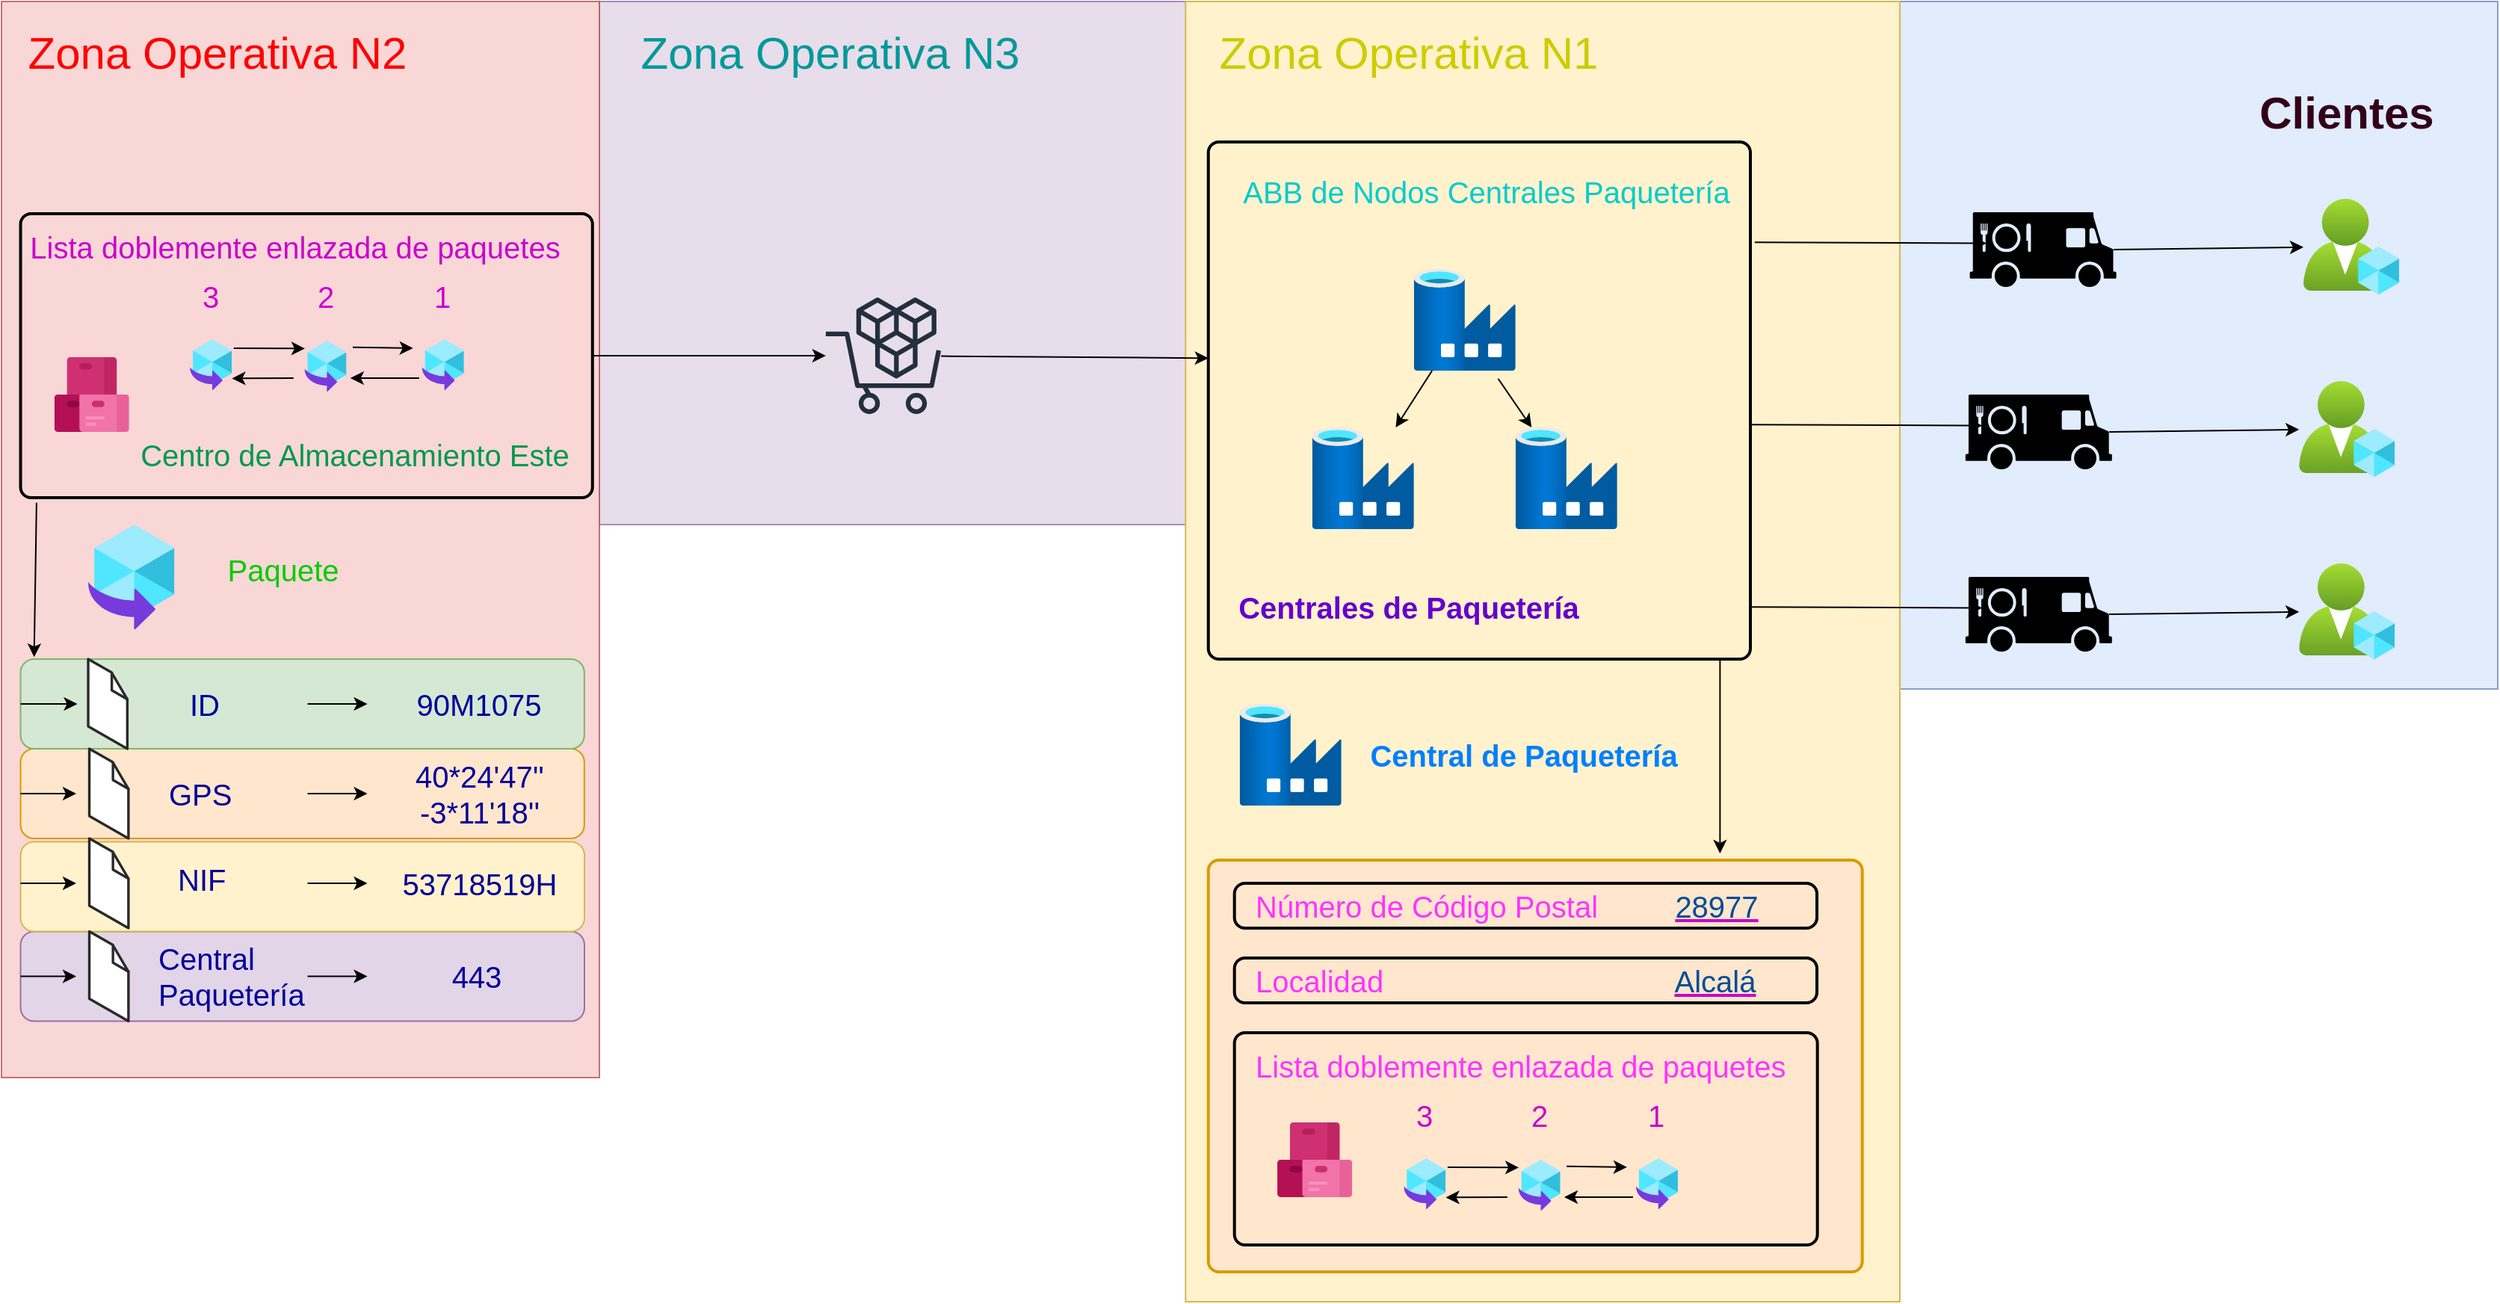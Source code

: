 <mxfile version="20.6.2" type="device"><diagram id="sIU5o9qmefYE4jsjx8Rt" name="Página-1"><mxGraphModel dx="1038" dy="536" grid="1" gridSize="10" guides="1" tooltips="1" connect="1" arrows="1" fold="1" page="1" pageScale="2" pageWidth="827" pageHeight="1169" math="0" shadow="0"><root><mxCell id="0"/><mxCell id="1" parent="0"/><mxCell id="xFu__NxGpD3XyipLo3vE-131" value="" style="rounded=0;whiteSpace=wrap;html=1;fillColor=#dae8fc;strokeColor=#6c8ebf;opacity=80;" parent="1" vertex="1"><mxGeometry x="1290" y="190" width="400" height="460" as="geometry"/></mxCell><mxCell id="xFu__NxGpD3XyipLo3vE-130" value="" style="rounded=0;whiteSpace=wrap;html=1;fillColor=#e1d5e7;strokeColor=#9673a6;opacity=80;" parent="1" vertex="1"><mxGeometry x="420" y="190" width="400" height="350" as="geometry"/></mxCell><mxCell id="xFu__NxGpD3XyipLo3vE-129" value="" style="rounded=0;whiteSpace=wrap;html=1;fillColor=#f8cecc;strokeColor=#b85450;opacity=80;" parent="1" vertex="1"><mxGeometry x="20" y="190" width="400" height="720" as="geometry"/></mxCell><mxCell id="xFu__NxGpD3XyipLo3vE-128" value="" style="rounded=0;whiteSpace=wrap;html=1;fillColor=#fff2cc;strokeColor=#d6b656;" parent="1" vertex="1"><mxGeometry x="812.14" y="190" width="477.86" height="870" as="geometry"/></mxCell><mxCell id="xFu__NxGpD3XyipLo3vE-60" value="" style="rounded=1;whiteSpace=wrap;html=1;absoluteArcSize=1;arcSize=14;strokeWidth=2;fillColor=none;" parent="1" vertex="1"><mxGeometry x="844.85" y="830" width="389.68" height="30" as="geometry"/></mxCell><mxCell id="xFu__NxGpD3XyipLo3vE-50" value="" style="rounded=1;whiteSpace=wrap;html=1;absoluteArcSize=1;arcSize=14;strokeWidth=2;fillColor=#ffe6cc;strokeColor=#d79b00;" parent="1" vertex="1"><mxGeometry x="827.38" y="764.5" width="437.47" height="275.5" as="geometry"/></mxCell><mxCell id="xFu__NxGpD3XyipLo3vE-57" value="" style="rounded=1;whiteSpace=wrap;html=1;absoluteArcSize=1;arcSize=14;strokeWidth=2;fillColor=none;" parent="1" vertex="1"><mxGeometry x="844.85" y="780" width="389.68" height="30" as="geometry"/></mxCell><mxCell id="QUz6cgHCHY6cXg2GzwOd-17" value="" style="rounded=1;whiteSpace=wrap;html=1;absoluteArcSize=1;arcSize=14;strokeWidth=2;fillColor=none;" parent="1" vertex="1"><mxGeometry x="827.38" y="284" width="362.62" height="346" as="geometry"/></mxCell><mxCell id="QUz6cgHCHY6cXg2GzwOd-1" value="" style="shape=mxgraph.signs.food.food_truck;html=1;pointerEvents=1;fillColor=#000000;strokeColor=none;verticalLabelPosition=bottom;verticalAlign=top;align=center;sketch=0;" parent="1" vertex="1"><mxGeometry x="1336.81" y="331" width="98" height="50" as="geometry"/></mxCell><mxCell id="QUz6cgHCHY6cXg2GzwOd-11" value="" style="aspect=fixed;html=1;points=[];align=center;image;fontSize=12;image=img/lib/azure2/databases/Data_Factory.svg;" parent="1" vertex="1"><mxGeometry x="964.9" y="369" width="68" height="68" as="geometry"/></mxCell><mxCell id="QUz6cgHCHY6cXg2GzwOd-15" value="" style="sketch=0;outlineConnect=0;fontColor=#232F3E;gradientColor=none;fillColor=#232F3D;strokeColor=none;dashed=0;verticalLabelPosition=bottom;verticalAlign=top;align=center;html=1;fontSize=12;fontStyle=0;aspect=fixed;pointerEvents=1;shape=mxgraph.aws4.marketplace;direction=east;flipH=1;" parent="1" vertex="1"><mxGeometry x="571" y="388" width="78" height="78" as="geometry"/></mxCell><mxCell id="QUz6cgHCHY6cXg2GzwOd-19" value="&lt;font color=&quot;#6600cc&quot;&gt;Centrales de Paquetería&lt;/font&gt;" style="text;html=1;strokeColor=none;fillColor=none;align=center;verticalAlign=middle;whiteSpace=wrap;rounded=0;fontColor=#007FFF;fontStyle=1;fontSize=20;" parent="1" vertex="1"><mxGeometry x="839" y="580" width="245.25" height="30" as="geometry"/></mxCell><mxCell id="QUz6cgHCHY6cXg2GzwOd-22" value="ABB de Nodos Centrales Paquetería" style="text;html=1;strokeColor=none;fillColor=none;align=center;verticalAlign=middle;whiteSpace=wrap;rounded=0;fontSize=20;fontColor=#00CCCC;" parent="1" vertex="1"><mxGeometry x="812.14" y="302" width="403.1" height="30" as="geometry"/></mxCell><mxCell id="QUz6cgHCHY6cXg2GzwOd-151" value="" style="aspect=fixed;html=1;points=[];align=center;image;fontSize=12;image=img/lib/azure2/intune/Azure_AD_Roles_and_Administrators.svg;" parent="1" vertex="1"><mxGeometry x="1560" y="322" width="64" height="64" as="geometry"/></mxCell><mxCell id="QUz6cgHCHY6cXg2GzwOd-166" value="Clientes" style="text;html=1;strokeColor=none;fillColor=none;align=center;verticalAlign=middle;whiteSpace=wrap;rounded=0;fontSize=30;fontColor=#33001A;fontStyle=1" parent="1" vertex="1"><mxGeometry x="1499.1" y="244" width="180" height="40" as="geometry"/></mxCell><mxCell id="QUz6cgHCHY6cXg2GzwOd-171" value="Zona Operativa N1" style="text;html=1;strokeColor=none;fillColor=none;align=center;verticalAlign=middle;whiteSpace=wrap;rounded=0;fontSize=30;fontColor=#CCCC00;" parent="1" vertex="1"><mxGeometry x="825.12" y="204" width="273" height="40" as="geometry"/></mxCell><mxCell id="QUz6cgHCHY6cXg2GzwOd-173" value="&lt;font color=&quot;#ff0000&quot;&gt;Zona Operativa N2&lt;/font&gt;" style="text;html=1;strokeColor=none;fillColor=none;align=center;verticalAlign=middle;whiteSpace=wrap;rounded=0;fontSize=30;fontColor=#CCCC00;" parent="1" vertex="1"><mxGeometry x="28.38" y="204" width="273" height="40" as="geometry"/></mxCell><mxCell id="QUz6cgHCHY6cXg2GzwOd-175" value="&lt;font color=&quot;#009999&quot;&gt;Zona Operativa N3&lt;/font&gt;" style="text;html=1;strokeColor=none;fillColor=none;align=center;verticalAlign=middle;whiteSpace=wrap;rounded=0;fontSize=30;fontColor=#CCCC00;" parent="1" vertex="1"><mxGeometry x="438" y="204" width="273" height="40" as="geometry"/></mxCell><mxCell id="xFu__NxGpD3XyipLo3vE-1" value="" style="endArrow=classic;html=1;rounded=0;exitX=0.829;exitY=1.079;exitDx=0;exitDy=0;exitPerimeter=0;" parent="1" source="QUz6cgHCHY6cXg2GzwOd-11" target="xFu__NxGpD3XyipLo3vE-29" edge="1"><mxGeometry width="50" height="50" relative="1" as="geometry"><mxPoint x="840.801" y="408" as="sourcePoint"/><mxPoint x="825.669" y="441" as="targetPoint"/></mxGeometry></mxCell><mxCell id="xFu__NxGpD3XyipLo3vE-2" value="" style="endArrow=classic;html=1;rounded=0;" parent="1" source="QUz6cgHCHY6cXg2GzwOd-11" target="xFu__NxGpD3XyipLo3vE-28" edge="1"><mxGeometry width="50" height="50" relative="1" as="geometry"><mxPoint x="863.518" y="408" as="sourcePoint"/><mxPoint x="879.622" y="441" as="targetPoint"/></mxGeometry></mxCell><mxCell id="xFu__NxGpD3XyipLo3vE-3" value="" style="rounded=1;whiteSpace=wrap;html=1;absoluteArcSize=1;arcSize=14;strokeWidth=2;fillColor=none;" parent="1" vertex="1"><mxGeometry x="32.76" y="332" width="382.62" height="190" as="geometry"/></mxCell><mxCell id="xFu__NxGpD3XyipLo3vE-5" value="" style="sketch=0;aspect=fixed;html=1;points=[];align=center;image;fontSize=12;image=img/lib/mscae/Azure_Artifacts.svg;" parent="1" vertex="1"><mxGeometry x="55.38" y="428" width="50" height="50" as="geometry"/></mxCell><mxCell id="xFu__NxGpD3XyipLo3vE-6" value="&lt;font color=&quot;#00994d&quot;&gt;Centro de Almacenamiento Este&lt;/font&gt;" style="text;html=1;strokeColor=none;fillColor=none;align=center;verticalAlign=middle;whiteSpace=wrap;rounded=0;fontSize=20;fontColor=#00CCCC;" parent="1" vertex="1"><mxGeometry x="75.38" y="478" width="362.62" height="30" as="geometry"/></mxCell><mxCell id="xFu__NxGpD3XyipLo3vE-7" value="" style="aspect=fixed;html=1;points=[];align=center;image;fontSize=12;image=img/lib/azure2/other/Resource_Mover.svg;" parent="1" vertex="1"><mxGeometry x="301.38" y="416" width="28" height="34" as="geometry"/></mxCell><mxCell id="xFu__NxGpD3XyipLo3vE-8" value="" style="aspect=fixed;html=1;points=[];align=center;image;fontSize=12;image=img/lib/azure2/other/Resource_Mover.svg;" parent="1" vertex="1"><mxGeometry x="222.76" y="417" width="28" height="34" as="geometry"/></mxCell><mxCell id="xFu__NxGpD3XyipLo3vE-9" value="" style="aspect=fixed;html=1;points=[];align=center;image;fontSize=12;image=img/lib/azure2/other/Resource_Mover.svg;" parent="1" vertex="1"><mxGeometry x="146.07" y="416" width="28" height="34" as="geometry"/></mxCell><mxCell id="xFu__NxGpD3XyipLo3vE-10" value="1" style="text;html=1;strokeColor=none;fillColor=none;align=center;verticalAlign=middle;whiteSpace=wrap;rounded=0;fontSize=20;fontColor=#CC00CC;" parent="1" vertex="1"><mxGeometry x="305.38" y="376.5" width="20" height="20" as="geometry"/></mxCell><mxCell id="xFu__NxGpD3XyipLo3vE-11" value="2&lt;span style=&quot;color: rgba(0, 0, 0, 0); font-family: monospace; font-size: 0px; text-align: start;&quot;&gt;%3CmxGraphModel%3E%3Croot%3E%3CmxCell%20id%3D%220%22%2F%3E%3CmxCell%20id%3D%221%22%20parent%3D%220%22%2F%3E%3CmxCell%20id%3D%222%22%20value%3D%221%22%20style%3D%22text%3Bhtml%3D1%3BstrokeColor%3Dnone%3BfillColor%3Dnone%3Balign%3Dcenter%3BverticalAlign%3Dmiddle%3BwhiteSpace%3Dwrap%3Brounded%3D0%3BfontSize%3D20%3BfontColor%3D%23CC00CC%3B%22%20vertex%3D%221%22%20parent%3D%221%22%3E%3CmxGeometry%20x%3D%22680%22%20y%3D%22231%22%20width%3D%2220%22%20height%3D%2220%22%20as%3D%22geometry%22%2F%3E%3C%2FmxCell%3E%3C%2Froot%3E%3C%2FmxGraphModel%3E&lt;/span&gt;" style="text;html=1;strokeColor=none;fillColor=none;align=center;verticalAlign=middle;whiteSpace=wrap;rounded=0;fontSize=20;fontColor=#CC00CC;" parent="1" vertex="1"><mxGeometry x="226.76" y="376.5" width="20" height="20" as="geometry"/></mxCell><mxCell id="xFu__NxGpD3XyipLo3vE-12" value="3" style="text;html=1;strokeColor=none;fillColor=none;align=center;verticalAlign=middle;whiteSpace=wrap;rounded=0;fontSize=20;fontColor=#CC00CC;" parent="1" vertex="1"><mxGeometry x="150.07" y="376.5" width="20" height="20" as="geometry"/></mxCell><mxCell id="xFu__NxGpD3XyipLo3vE-13" value="Lista doblemente enlazada de paquetes" style="text;html=1;strokeColor=none;fillColor=none;align=center;verticalAlign=middle;whiteSpace=wrap;rounded=0;fontSize=20;fontColor=#CC00CC;" parent="1" vertex="1"><mxGeometry x="32.76" y="339" width="367.24" height="30" as="geometry"/></mxCell><mxCell id="xFu__NxGpD3XyipLo3vE-20" value="" style="endArrow=classic;html=1;rounded=0;entryX=0.008;entryY=0.153;entryDx=0;entryDy=0;entryPerimeter=0;" parent="1" target="xFu__NxGpD3XyipLo3vE-8" edge="1"><mxGeometry width="50" height="50" relative="1" as="geometry"><mxPoint x="175.38" y="422" as="sourcePoint"/><mxPoint x="125.38" y="322" as="targetPoint"/></mxGeometry></mxCell><mxCell id="xFu__NxGpD3XyipLo3vE-21" value="" style="endArrow=classic;html=1;rounded=0;exitX=1.151;exitY=0.129;exitDx=0;exitDy=0;exitPerimeter=0;" parent="1" source="xFu__NxGpD3XyipLo3vE-8" edge="1"><mxGeometry width="50" height="50" relative="1" as="geometry"><mxPoint x="185.38" y="432" as="sourcePoint"/><mxPoint x="295.38" y="422" as="targetPoint"/></mxGeometry></mxCell><mxCell id="xFu__NxGpD3XyipLo3vE-22" value="" style="endArrow=classic;html=1;rounded=0;entryX=1.004;entryY=0.771;entryDx=0;entryDy=0;entryPerimeter=0;" parent="1" target="xFu__NxGpD3XyipLo3vE-9" edge="1"><mxGeometry width="50" height="50" relative="1" as="geometry"><mxPoint x="215.38" y="442" as="sourcePoint"/><mxPoint x="242.984" y="442.202" as="targetPoint"/></mxGeometry></mxCell><mxCell id="xFu__NxGpD3XyipLo3vE-23" value="" style="endArrow=classic;html=1;rounded=0;exitX=-0.071;exitY=0.765;exitDx=0;exitDy=0;exitPerimeter=0;" parent="1" source="xFu__NxGpD3XyipLo3vE-7" edge="1"><mxGeometry width="50" height="50" relative="1" as="geometry"><mxPoint x="205.38" y="452" as="sourcePoint"/><mxPoint x="253.38" y="442" as="targetPoint"/></mxGeometry></mxCell><mxCell id="xFu__NxGpD3XyipLo3vE-26" value="" style="endArrow=classic;html=1;rounded=0;exitX=1;exitY=0.5;exitDx=0;exitDy=0;" parent="1" source="xFu__NxGpD3XyipLo3vE-3" target="QUz6cgHCHY6cXg2GzwOd-15" edge="1"><mxGeometry width="50" height="50" relative="1" as="geometry"><mxPoint x="570" y="470" as="sourcePoint"/><mxPoint x="620" y="420" as="targetPoint"/></mxGeometry></mxCell><mxCell id="xFu__NxGpD3XyipLo3vE-28" value="" style="aspect=fixed;html=1;points=[];align=center;image;fontSize=12;image=img/lib/azure2/databases/Data_Factory.svg;" parent="1" vertex="1"><mxGeometry x="896.9" y="475" width="68" height="68" as="geometry"/></mxCell><mxCell id="xFu__NxGpD3XyipLo3vE-29" value="" style="aspect=fixed;html=1;points=[];align=center;image;fontSize=12;image=img/lib/azure2/databases/Data_Factory.svg;" parent="1" vertex="1"><mxGeometry x="1032.9" y="475" width="68" height="68" as="geometry"/></mxCell><mxCell id="xFu__NxGpD3XyipLo3vE-34" value="" style="endArrow=classic;html=1;rounded=0;entryX=0;entryY=0.418;entryDx=0;entryDy=0;entryPerimeter=0;" parent="1" source="QUz6cgHCHY6cXg2GzwOd-15" target="QUz6cgHCHY6cXg2GzwOd-17" edge="1"><mxGeometry width="50" height="50" relative="1" as="geometry"><mxPoint x="750" y="450" as="sourcePoint"/><mxPoint x="800" y="400" as="targetPoint"/></mxGeometry></mxCell><mxCell id="xFu__NxGpD3XyipLo3vE-35" value="" style="endArrow=classic;html=1;rounded=0;exitX=1.008;exitY=0.194;exitDx=0;exitDy=0;exitPerimeter=0;entryX=0.114;entryY=0.416;entryDx=0;entryDy=0;entryPerimeter=0;" parent="1" source="QUz6cgHCHY6cXg2GzwOd-17" target="QUz6cgHCHY6cXg2GzwOd-1" edge="1"><mxGeometry width="50" height="50" relative="1" as="geometry"><mxPoint x="1230" y="438" as="sourcePoint"/><mxPoint x="1290" y="430" as="targetPoint"/></mxGeometry></mxCell><mxCell id="xFu__NxGpD3XyipLo3vE-36" value="" style="rounded=1;whiteSpace=wrap;html=1;absoluteArcSize=1;arcSize=14;strokeWidth=2;fillColor=none;" parent="1" vertex="1"><mxGeometry x="844.85" y="880" width="390" height="142" as="geometry"/></mxCell><mxCell id="xFu__NxGpD3XyipLo3vE-37" value="" style="sketch=0;aspect=fixed;html=1;points=[];align=center;image;fontSize=12;image=img/lib/mscae/Azure_Artifacts.svg;" parent="1" vertex="1"><mxGeometry x="873.54" y="940" width="50" height="50" as="geometry"/></mxCell><mxCell id="xFu__NxGpD3XyipLo3vE-38" value="" style="aspect=fixed;html=1;points=[];align=center;image;fontSize=12;image=img/lib/azure2/other/Resource_Mover.svg;" parent="1" vertex="1"><mxGeometry x="1113.47" y="964" width="28" height="34" as="geometry"/></mxCell><mxCell id="xFu__NxGpD3XyipLo3vE-39" value="" style="aspect=fixed;html=1;points=[];align=center;image;fontSize=12;image=img/lib/azure2/other/Resource_Mover.svg;" parent="1" vertex="1"><mxGeometry x="1034.85" y="965" width="28" height="34" as="geometry"/></mxCell><mxCell id="xFu__NxGpD3XyipLo3vE-40" value="" style="aspect=fixed;html=1;points=[];align=center;image;fontSize=12;image=img/lib/azure2/other/Resource_Mover.svg;" parent="1" vertex="1"><mxGeometry x="958.16" y="964" width="28" height="34" as="geometry"/></mxCell><mxCell id="xFu__NxGpD3XyipLo3vE-41" value="1" style="text;html=1;strokeColor=none;fillColor=none;align=center;verticalAlign=middle;whiteSpace=wrap;rounded=0;fontSize=20;fontColor=#CC00CC;" parent="1" vertex="1"><mxGeometry x="1117.47" y="924.5" width="20" height="20" as="geometry"/></mxCell><mxCell id="xFu__NxGpD3XyipLo3vE-42" value="2&lt;span style=&quot;color: rgba(0, 0, 0, 0); font-family: monospace; font-size: 0px; text-align: start;&quot;&gt;%3CmxGraphModel%3E%3Croot%3E%3CmxCell%20id%3D%220%22%2F%3E%3CmxCell%20id%3D%221%22%20parent%3D%220%22%2F%3E%3CmxCell%20id%3D%222%22%20value%3D%221%22%20style%3D%22text%3Bhtml%3D1%3BstrokeColor%3Dnone%3BfillColor%3Dnone%3Balign%3Dcenter%3BverticalAlign%3Dmiddle%3BwhiteSpace%3Dwrap%3Brounded%3D0%3BfontSize%3D20%3BfontColor%3D%23CC00CC%3B%22%20vertex%3D%221%22%20parent%3D%221%22%3E%3CmxGeometry%20x%3D%22680%22%20y%3D%22231%22%20width%3D%2220%22%20height%3D%2220%22%20as%3D%22geometry%22%2F%3E%3C%2FmxCell%3E%3C%2Froot%3E%3C%2FmxGraphModel%3E&lt;/span&gt;" style="text;html=1;strokeColor=none;fillColor=none;align=center;verticalAlign=middle;whiteSpace=wrap;rounded=0;fontSize=20;fontColor=#CC00CC;" parent="1" vertex="1"><mxGeometry x="1038.85" y="924.5" width="20" height="20" as="geometry"/></mxCell><mxCell id="xFu__NxGpD3XyipLo3vE-43" value="3" style="text;html=1;strokeColor=none;fillColor=none;align=center;verticalAlign=middle;whiteSpace=wrap;rounded=0;fontSize=20;fontColor=#CC00CC;" parent="1" vertex="1"><mxGeometry x="962.16" y="924.5" width="20" height="20" as="geometry"/></mxCell><mxCell id="xFu__NxGpD3XyipLo3vE-44" value="&lt;font color=&quot;#ff33ff&quot;&gt;Lista doblemente enlazada de paquetes&lt;/font&gt;" style="text;html=1;strokeColor=none;fillColor=none;align=left;verticalAlign=middle;whiteSpace=wrap;rounded=0;fontSize=20;fontColor=#CC00CC;" parent="1" vertex="1"><mxGeometry x="856.85" y="887" width="360" height="30" as="geometry"/></mxCell><mxCell id="xFu__NxGpD3XyipLo3vE-45" value="" style="endArrow=classic;html=1;rounded=0;entryX=0.008;entryY=0.153;entryDx=0;entryDy=0;entryPerimeter=0;" parent="1" target="xFu__NxGpD3XyipLo3vE-39" edge="1"><mxGeometry width="50" height="50" relative="1" as="geometry"><mxPoint x="987.47" y="970" as="sourcePoint"/><mxPoint x="937.47" y="870" as="targetPoint"/></mxGeometry></mxCell><mxCell id="xFu__NxGpD3XyipLo3vE-46" value="" style="endArrow=classic;html=1;rounded=0;exitX=1.151;exitY=0.129;exitDx=0;exitDy=0;exitPerimeter=0;" parent="1" source="xFu__NxGpD3XyipLo3vE-39" edge="1"><mxGeometry width="50" height="50" relative="1" as="geometry"><mxPoint x="997.47" y="980" as="sourcePoint"/><mxPoint x="1107.47" y="970" as="targetPoint"/></mxGeometry></mxCell><mxCell id="xFu__NxGpD3XyipLo3vE-47" value="" style="endArrow=classic;html=1;rounded=0;entryX=1.004;entryY=0.771;entryDx=0;entryDy=0;entryPerimeter=0;" parent="1" target="xFu__NxGpD3XyipLo3vE-40" edge="1"><mxGeometry width="50" height="50" relative="1" as="geometry"><mxPoint x="1027.47" y="990" as="sourcePoint"/><mxPoint x="1055.074" y="990.202" as="targetPoint"/></mxGeometry></mxCell><mxCell id="xFu__NxGpD3XyipLo3vE-48" value="" style="endArrow=classic;html=1;rounded=0;exitX=-0.071;exitY=0.765;exitDx=0;exitDy=0;exitPerimeter=0;" parent="1" source="xFu__NxGpD3XyipLo3vE-38" edge="1"><mxGeometry width="50" height="50" relative="1" as="geometry"><mxPoint x="1017.47" y="1000" as="sourcePoint"/><mxPoint x="1065.47" y="990" as="targetPoint"/></mxGeometry></mxCell><mxCell id="xFu__NxGpD3XyipLo3vE-49" value="" style="aspect=fixed;html=1;points=[];align=center;image;fontSize=12;image=img/lib/azure2/databases/Data_Factory.svg;" parent="1" vertex="1"><mxGeometry x="848.38" y="660" width="68" height="68" as="geometry"/></mxCell><mxCell id="xFu__NxGpD3XyipLo3vE-51" value="" style="endArrow=classic;html=1;rounded=0;exitX=0.5;exitY=1;exitDx=0;exitDy=0;" parent="1" edge="1"><mxGeometry width="50" height="50" relative="1" as="geometry"><mxPoint x="1169.69" y="630" as="sourcePoint"/><mxPoint x="1169.69" y="760" as="targetPoint"/></mxGeometry></mxCell><mxCell id="xFu__NxGpD3XyipLo3vE-53" value="Central de Paquetería" style="text;html=1;strokeColor=none;fillColor=none;align=center;verticalAlign=middle;whiteSpace=wrap;rounded=0;fontColor=#007FFF;fontStyle=1;fontSize=20;" parent="1" vertex="1"><mxGeometry x="916.38" y="679" width="245.25" height="30" as="geometry"/></mxCell><mxCell id="xFu__NxGpD3XyipLo3vE-55" value="&lt;font color=&quot;#ff33ff&quot;&gt;Número de Código Postal&lt;/font&gt;" style="text;html=1;strokeColor=none;fillColor=none;align=left;verticalAlign=middle;whiteSpace=wrap;rounded=0;fontSize=20;fontColor=#CC00CC;" parent="1" vertex="1"><mxGeometry x="856.85" y="780" width="250.26" height="30" as="geometry"/></mxCell><mxCell id="xFu__NxGpD3XyipLo3vE-56" value="&lt;u style=&quot;&quot;&gt;&lt;font color=&quot;#004c99&quot;&gt;28977&lt;/font&gt;&lt;/u&gt;" style="text;html=1;strokeColor=none;fillColor=none;align=center;verticalAlign=middle;whiteSpace=wrap;rounded=0;fontSize=20;fontColor=#CC00CC;" parent="1" vertex="1"><mxGeometry x="1112.7" y="780" width="109.1" height="30" as="geometry"/></mxCell><mxCell id="xFu__NxGpD3XyipLo3vE-58" value="&lt;font color=&quot;#ff33ff&quot;&gt;Localidad&lt;/font&gt;" style="text;html=1;strokeColor=none;fillColor=none;align=left;verticalAlign=middle;whiteSpace=wrap;rounded=0;fontSize=20;fontColor=#CC00CC;" parent="1" vertex="1"><mxGeometry x="856.85" y="830" width="250.26" height="30" as="geometry"/></mxCell><mxCell id="xFu__NxGpD3XyipLo3vE-59" value="&lt;u style=&quot;&quot;&gt;&lt;font color=&quot;#004c99&quot;&gt;Alcalá&lt;/font&gt;&lt;/u&gt;" style="text;html=1;strokeColor=none;fillColor=none;align=center;verticalAlign=middle;whiteSpace=wrap;rounded=0;fontSize=20;fontColor=#CC00CC;" parent="1" vertex="1"><mxGeometry x="1112" y="830" width="109.1" height="30" as="geometry"/></mxCell><mxCell id="xFu__NxGpD3XyipLo3vE-61" value="" style="rounded=1;whiteSpace=wrap;html=1;absoluteArcSize=1;arcSize=14;strokeWidth=2;fillColor=none;" parent="1" vertex="1"><mxGeometry x="844.85" y="830" width="389.68" height="30" as="geometry"/></mxCell><mxCell id="xFu__NxGpD3XyipLo3vE-62" value="" style="endArrow=classic;html=1;rounded=0;exitX=0.98;exitY=0.5;exitDx=0;exitDy=0;exitPerimeter=0;" parent="1" source="QUz6cgHCHY6cXg2GzwOd-1" target="QUz6cgHCHY6cXg2GzwOd-151" edge="1"><mxGeometry width="50" height="50" relative="1" as="geometry"><mxPoint x="1202.901" y="361.124" as="sourcePoint"/><mxPoint x="1357.982" y="361.8" as="targetPoint"/></mxGeometry></mxCell><mxCell id="xFu__NxGpD3XyipLo3vE-63" value="" style="shape=mxgraph.signs.food.food_truck;html=1;pointerEvents=1;fillColor=#000000;strokeColor=none;verticalLabelPosition=bottom;verticalAlign=top;align=center;sketch=0;" parent="1" vertex="1"><mxGeometry x="1333.91" y="453" width="98" height="50" as="geometry"/></mxCell><mxCell id="xFu__NxGpD3XyipLo3vE-64" value="" style="aspect=fixed;html=1;points=[];align=center;image;fontSize=12;image=img/lib/azure2/intune/Azure_AD_Roles_and_Administrators.svg;" parent="1" vertex="1"><mxGeometry x="1557.1" y="444" width="64" height="64" as="geometry"/></mxCell><mxCell id="xFu__NxGpD3XyipLo3vE-65" value="" style="endArrow=classic;html=1;rounded=0;exitX=1.008;exitY=0.194;exitDx=0;exitDy=0;exitPerimeter=0;entryX=0.114;entryY=0.416;entryDx=0;entryDy=0;entryPerimeter=0;" parent="1" target="xFu__NxGpD3XyipLo3vE-63" edge="1"><mxGeometry width="50" height="50" relative="1" as="geometry"><mxPoint x="1190.001" y="473.124" as="sourcePoint"/><mxPoint x="1287.1" y="552" as="targetPoint"/></mxGeometry></mxCell><mxCell id="xFu__NxGpD3XyipLo3vE-66" value="" style="endArrow=classic;html=1;rounded=0;exitX=0.98;exitY=0.5;exitDx=0;exitDy=0;exitPerimeter=0;" parent="1" source="xFu__NxGpD3XyipLo3vE-63" target="xFu__NxGpD3XyipLo3vE-64" edge="1"><mxGeometry width="50" height="50" relative="1" as="geometry"><mxPoint x="1200.001" y="483.124" as="sourcePoint"/><mxPoint x="1355.082" y="483.8" as="targetPoint"/></mxGeometry></mxCell><mxCell id="xFu__NxGpD3XyipLo3vE-67" value="" style="shape=mxgraph.signs.food.food_truck;html=1;pointerEvents=1;fillColor=#000000;strokeColor=none;verticalLabelPosition=bottom;verticalAlign=top;align=center;sketch=0;" parent="1" vertex="1"><mxGeometry x="1333.91" y="575" width="98" height="50" as="geometry"/></mxCell><mxCell id="xFu__NxGpD3XyipLo3vE-68" value="" style="aspect=fixed;html=1;points=[];align=center;image;fontSize=12;image=img/lib/azure2/intune/Azure_AD_Roles_and_Administrators.svg;" parent="1" vertex="1"><mxGeometry x="1557.1" y="566" width="64" height="64" as="geometry"/></mxCell><mxCell id="xFu__NxGpD3XyipLo3vE-69" value="" style="endArrow=classic;html=1;rounded=0;exitX=1.008;exitY=0.194;exitDx=0;exitDy=0;exitPerimeter=0;entryX=0.114;entryY=0.416;entryDx=0;entryDy=0;entryPerimeter=0;" parent="1" target="xFu__NxGpD3XyipLo3vE-67" edge="1"><mxGeometry width="50" height="50" relative="1" as="geometry"><mxPoint x="1190.001" y="595.124" as="sourcePoint"/><mxPoint x="1287.1" y="674" as="targetPoint"/></mxGeometry></mxCell><mxCell id="xFu__NxGpD3XyipLo3vE-70" value="" style="endArrow=classic;html=1;rounded=0;exitX=0.98;exitY=0.5;exitDx=0;exitDy=0;exitPerimeter=0;" parent="1" source="xFu__NxGpD3XyipLo3vE-67" target="xFu__NxGpD3XyipLo3vE-68" edge="1"><mxGeometry width="50" height="50" relative="1" as="geometry"><mxPoint x="1200.001" y="605.124" as="sourcePoint"/><mxPoint x="1355.082" y="605.8" as="targetPoint"/></mxGeometry></mxCell><mxCell id="xFu__NxGpD3XyipLo3vE-71" value="" style="aspect=fixed;html=1;points=[];align=center;image;fontSize=12;image=img/lib/azure2/other/Resource_Mover.svg;" parent="1" vertex="1"><mxGeometry x="78" y="540" width="57.65" height="70" as="geometry"/></mxCell><mxCell id="xFu__NxGpD3XyipLo3vE-72" value="&lt;font color=&quot;#00cc00&quot;&gt;Paquete&lt;/font&gt;" style="text;html=1;strokeColor=none;fillColor=none;align=center;verticalAlign=middle;whiteSpace=wrap;rounded=0;fontSize=20;fontColor=#00CCCC;" parent="1" vertex="1"><mxGeometry x="120.57" y="555" width="174.62" height="30" as="geometry"/></mxCell><mxCell id="xFu__NxGpD3XyipLo3vE-94" value="" style="endArrow=classic;html=1;rounded=0;exitX=0.812;exitY=1.018;exitDx=0;exitDy=0;exitPerimeter=0;entryX=0.024;entryY=-0.023;entryDx=0;entryDy=0;entryPerimeter=0;" parent="1" target="xFu__NxGpD3XyipLo3vE-96" edge="1"><mxGeometry width="50" height="50" relative="1" as="geometry"><mxPoint x="43.447" y="525.42" as="sourcePoint"/><mxPoint x="33.76" y="670" as="targetPoint"/></mxGeometry></mxCell><mxCell id="xFu__NxGpD3XyipLo3vE-95" value="" style="rounded=1;whiteSpace=wrap;html=1;fontSize=20;strokeColor=#d79b00;fillColor=#ffe6cc;" parent="1" vertex="1"><mxGeometry x="32.76" y="690" width="377.15" height="60" as="geometry"/></mxCell><mxCell id="xFu__NxGpD3XyipLo3vE-96" value="" style="rounded=1;whiteSpace=wrap;html=1;fontSize=20;strokeColor=#82b366;fillColor=#d5e8d4;" parent="1" vertex="1"><mxGeometry x="32.76" y="630" width="377.15" height="60" as="geometry"/></mxCell><mxCell id="xFu__NxGpD3XyipLo3vE-98" value="" style="verticalLabelPosition=bottom;html=1;verticalAlign=top;strokeWidth=1;align=center;outlineConnect=0;dashed=0;outlineConnect=0;shape=mxgraph.aws3d.file;aspect=fixed;strokeColor=#292929;" parent="1" vertex="1"><mxGeometry x="78" y="630" width="26.18" height="60" as="geometry"/></mxCell><mxCell id="xFu__NxGpD3XyipLo3vE-99" value="" style="endArrow=classic;html=1;rounded=0;fontSize=20;fontColor=#000099;" parent="1" edge="1"><mxGeometry width="50" height="50" relative="1" as="geometry"><mxPoint x="32.76" y="660" as="sourcePoint"/><mxPoint x="70.76" y="660" as="targetPoint"/></mxGeometry></mxCell><mxCell id="xFu__NxGpD3XyipLo3vE-100" value="" style="endArrow=classic;html=1;rounded=0;fontSize=20;fontColor=#000099;entryX=0;entryY=0.5;entryDx=0;entryDy=0;entryPerimeter=0;" parent="1" edge="1"><mxGeometry width="50" height="50" relative="1" as="geometry"><mxPoint x="224.76" y="660" as="sourcePoint"/><mxPoint x="264.76" y="660" as="targetPoint"/></mxGeometry></mxCell><mxCell id="xFu__NxGpD3XyipLo3vE-102" value="ID" style="text;html=1;strokeColor=none;fillColor=none;align=center;verticalAlign=middle;whiteSpace=wrap;rounded=0;fontSize=20;fontColor=#000099;" parent="1" vertex="1"><mxGeometry x="70.76" y="635" width="170" height="50" as="geometry"/></mxCell><mxCell id="xFu__NxGpD3XyipLo3vE-103" value="90M1075" style="text;html=1;strokeColor=none;fillColor=none;align=center;verticalAlign=middle;whiteSpace=wrap;rounded=0;fontSize=20;fontColor=#000099;" parent="1" vertex="1"><mxGeometry x="287.46" y="635" width="104.91" height="50" as="geometry"/></mxCell><mxCell id="xFu__NxGpD3XyipLo3vE-105" value="" style="endArrow=classic;html=1;rounded=0;fontSize=20;fontColor=#000099;entryX=0;entryY=0.5;entryDx=0;entryDy=0;entryPerimeter=0;" parent="1" edge="1"><mxGeometry width="50" height="50" relative="1" as="geometry"><mxPoint x="224.76" y="720" as="sourcePoint"/><mxPoint x="264.76" y="720" as="targetPoint"/></mxGeometry></mxCell><mxCell id="xFu__NxGpD3XyipLo3vE-106" value="40*24'47'' -3*11'18''" style="text;html=1;strokeColor=none;fillColor=none;align=center;verticalAlign=middle;whiteSpace=wrap;rounded=0;fontSize=20;fontColor=#000099;" parent="1" vertex="1"><mxGeometry x="275.11" y="695" width="129.6" height="50" as="geometry"/></mxCell><mxCell id="xFu__NxGpD3XyipLo3vE-108" value="" style="verticalLabelPosition=bottom;html=1;verticalAlign=top;strokeWidth=1;align=center;outlineConnect=0;dashed=0;outlineConnect=0;shape=mxgraph.aws3d.file;aspect=fixed;strokeColor=#292929;" parent="1" vertex="1"><mxGeometry x="78.76" y="690" width="26.18" height="60" as="geometry"/></mxCell><mxCell id="xFu__NxGpD3XyipLo3vE-109" value="" style="endArrow=classic;html=1;rounded=0;fontSize=20;fontColor=#000099;" parent="1" edge="1"><mxGeometry width="50" height="50" relative="1" as="geometry"><mxPoint x="32.76" y="720" as="sourcePoint"/><mxPoint x="70" y="720" as="targetPoint"/></mxGeometry></mxCell><mxCell id="xFu__NxGpD3XyipLo3vE-110" value="GPS" style="text;html=1;strokeColor=none;fillColor=none;align=left;verticalAlign=middle;whiteSpace=wrap;rounded=0;fontSize=20;fontColor=#000099;" parent="1" vertex="1"><mxGeometry x="129.91" y="695" width="65.15" height="50" as="geometry"/></mxCell><mxCell id="xFu__NxGpD3XyipLo3vE-116" value="" style="rounded=1;whiteSpace=wrap;html=1;fontSize=20;strokeColor=#9673a6;fillColor=#e1d5e7;" parent="1" vertex="1"><mxGeometry x="32.76" y="812.25" width="377.24" height="60" as="geometry"/></mxCell><mxCell id="xFu__NxGpD3XyipLo3vE-117" value="" style="rounded=1;whiteSpace=wrap;html=1;fontSize=20;strokeColor=#d6b656;fillColor=#fff2cc;" parent="1" vertex="1"><mxGeometry x="32.76" y="752.25" width="377.24" height="60" as="geometry"/></mxCell><mxCell id="xFu__NxGpD3XyipLo3vE-118" value="" style="endArrow=classic;html=1;rounded=0;fontSize=20;fontColor=#000099;entryX=0;entryY=0.5;entryDx=0;entryDy=0;entryPerimeter=0;" parent="1" edge="1"><mxGeometry width="50" height="50" relative="1" as="geometry"><mxPoint x="224.76" y="780" as="sourcePoint"/><mxPoint x="264.76" y="780" as="targetPoint"/></mxGeometry></mxCell><mxCell id="xFu__NxGpD3XyipLo3vE-119" value="53718519H" style="text;html=1;strokeColor=none;fillColor=none;align=center;verticalAlign=middle;whiteSpace=wrap;rounded=0;fontSize=20;fontColor=#000099;" parent="1" vertex="1"><mxGeometry x="275.11" y="755" width="129.6" height="50" as="geometry"/></mxCell><mxCell id="xFu__NxGpD3XyipLo3vE-120" value="" style="verticalLabelPosition=bottom;html=1;verticalAlign=top;strokeWidth=1;align=center;outlineConnect=0;dashed=0;outlineConnect=0;shape=mxgraph.aws3d.file;aspect=fixed;strokeColor=#292929;" parent="1" vertex="1"><mxGeometry x="78.76" y="750" width="26.18" height="60" as="geometry"/></mxCell><mxCell id="xFu__NxGpD3XyipLo3vE-121" value="" style="endArrow=classic;html=1;rounded=0;fontSize=20;fontColor=#000099;" parent="1" edge="1"><mxGeometry width="50" height="50" relative="1" as="geometry"><mxPoint x="32.76" y="780" as="sourcePoint"/><mxPoint x="70" y="780" as="targetPoint"/></mxGeometry></mxCell><mxCell id="xFu__NxGpD3XyipLo3vE-122" value="NIF" style="text;html=1;strokeColor=none;fillColor=none;align=left;verticalAlign=middle;whiteSpace=wrap;rounded=0;fontSize=20;fontColor=#000099;" parent="1" vertex="1"><mxGeometry x="135.71" y="752.25" width="40.09" height="50" as="geometry"/></mxCell><mxCell id="xFu__NxGpD3XyipLo3vE-123" value="" style="endArrow=classic;html=1;rounded=0;fontSize=20;fontColor=#000099;entryX=0;entryY=0.5;entryDx=0;entryDy=0;entryPerimeter=0;" parent="1" edge="1"><mxGeometry width="50" height="50" relative="1" as="geometry"><mxPoint x="224.76" y="842.25" as="sourcePoint"/><mxPoint x="264.76" y="842.25" as="targetPoint"/></mxGeometry></mxCell><mxCell id="xFu__NxGpD3XyipLo3vE-124" value="443" style="text;html=1;strokeColor=none;fillColor=none;align=center;verticalAlign=middle;whiteSpace=wrap;rounded=0;fontSize=20;fontColor=#000099;" parent="1" vertex="1"><mxGeometry x="295.19" y="817.25" width="85.89" height="50" as="geometry"/></mxCell><mxCell id="xFu__NxGpD3XyipLo3vE-125" value="" style="verticalLabelPosition=bottom;html=1;verticalAlign=top;strokeWidth=1;align=center;outlineConnect=0;dashed=0;outlineConnect=0;shape=mxgraph.aws3d.file;aspect=fixed;strokeColor=#292929;" parent="1" vertex="1"><mxGeometry x="78.76" y="812.25" width="26.18" height="60" as="geometry"/></mxCell><mxCell id="xFu__NxGpD3XyipLo3vE-126" value="" style="endArrow=classic;html=1;rounded=0;fontSize=20;fontColor=#000099;" parent="1" edge="1"><mxGeometry width="50" height="50" relative="1" as="geometry"><mxPoint x="32.76" y="842.25" as="sourcePoint"/><mxPoint x="70" y="842.25" as="targetPoint"/></mxGeometry></mxCell><mxCell id="xFu__NxGpD3XyipLo3vE-127" value="Central Paquetería" style="text;html=1;strokeColor=none;fillColor=none;align=left;verticalAlign=middle;whiteSpace=wrap;rounded=0;fontSize=20;fontColor=#000099;" parent="1" vertex="1"><mxGeometry x="123.18" y="817.25" width="65.15" height="50" as="geometry"/></mxCell></root></mxGraphModel></diagram></mxfile>